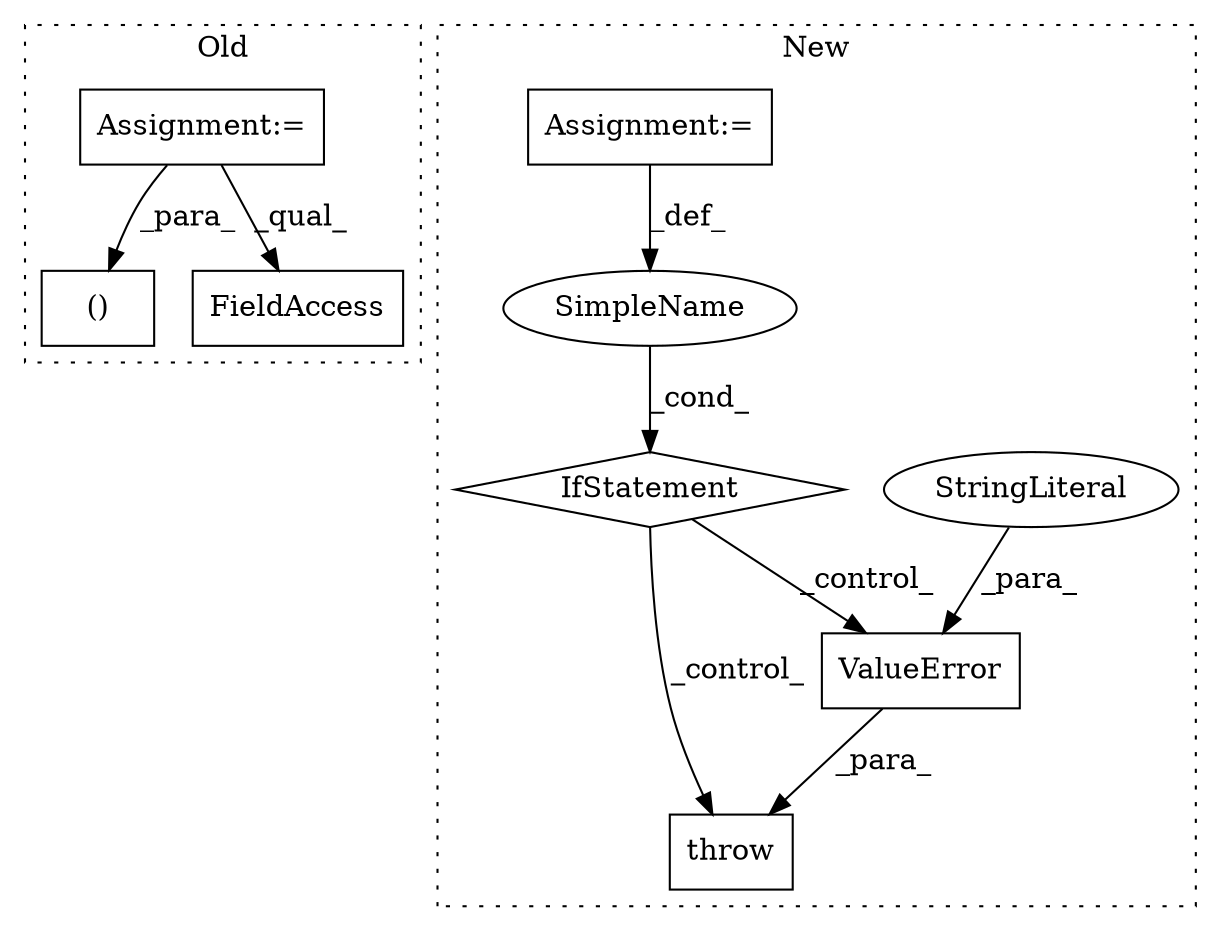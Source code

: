 digraph G {
subgraph cluster0 {
1 [label="()" a="106" s="757" l="19" shape="box"];
8 [label="Assignment:=" a="7" s="614" l="1" shape="box"];
9 [label="FieldAccess" a="22" s="977" l="11" shape="box"];
label = "Old";
style="dotted";
}
subgraph cluster1 {
2 [label="ValueError" a="32" s="759,850" l="11,1" shape="box"];
3 [label="throw" a="53" s="753" l="6" shape="box"];
4 [label="SimpleName" a="42" s="" l="" shape="ellipse"];
5 [label="IfStatement" a="25" s="699,743" l="4,2" shape="diamond"];
6 [label="StringLiteral" a="45" s="770" l="80" shape="ellipse"];
7 [label="Assignment:=" a="7" s="414" l="1" shape="box"];
label = "New";
style="dotted";
}
2 -> 3 [label="_para_"];
4 -> 5 [label="_cond_"];
5 -> 2 [label="_control_"];
5 -> 3 [label="_control_"];
6 -> 2 [label="_para_"];
7 -> 4 [label="_def_"];
8 -> 1 [label="_para_"];
8 -> 9 [label="_qual_"];
}
